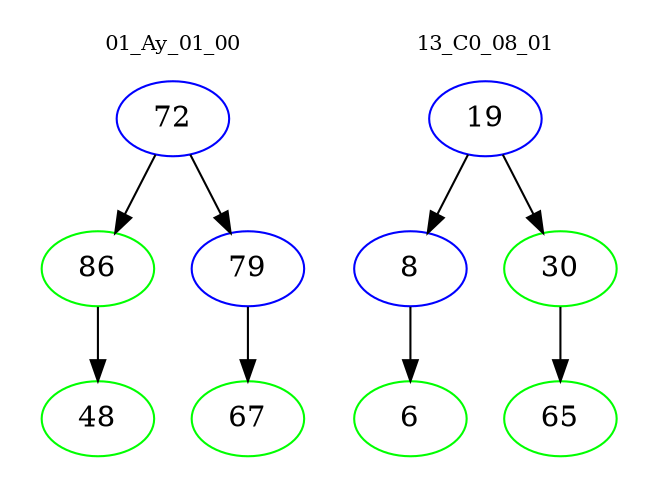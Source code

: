 digraph{
subgraph cluster_0 {
color = white
label = "01_Ay_01_00";
fontsize=10;
T0_72 [label="72", color="blue"]
T0_72 -> T0_86 [color="black"]
T0_86 [label="86", color="green"]
T0_86 -> T0_48 [color="black"]
T0_48 [label="48", color="green"]
T0_72 -> T0_79 [color="black"]
T0_79 [label="79", color="blue"]
T0_79 -> T0_67 [color="black"]
T0_67 [label="67", color="green"]
}
subgraph cluster_1 {
color = white
label = "13_C0_08_01";
fontsize=10;
T1_19 [label="19", color="blue"]
T1_19 -> T1_8 [color="black"]
T1_8 [label="8", color="blue"]
T1_8 -> T1_6 [color="black"]
T1_6 [label="6", color="green"]
T1_19 -> T1_30 [color="black"]
T1_30 [label="30", color="green"]
T1_30 -> T1_65 [color="black"]
T1_65 [label="65", color="green"]
}
}
